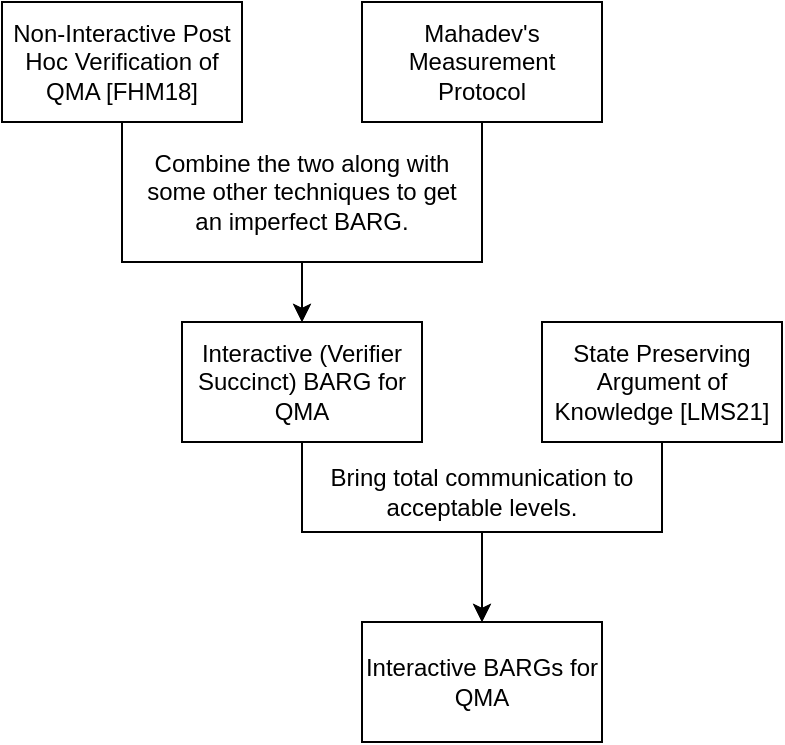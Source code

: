 <mxfile version="22.0.8" type="github">
  <diagram name="Page-1" id="knsuuLYSr0ch21Z2ep3a">
    <mxGraphModel dx="1434" dy="827" grid="1" gridSize="10" guides="1" tooltips="1" connect="1" arrows="1" fold="1" page="1" pageScale="1" pageWidth="850" pageHeight="1100" math="0" shadow="0">
      <root>
        <mxCell id="0" />
        <mxCell id="1" parent="0" />
        <mxCell id="YPjdYbhZf6CEotD-gnbq-1" style="edgeStyle=orthogonalEdgeStyle;rounded=0;orthogonalLoop=1;jettySize=auto;html=1;exitX=0.5;exitY=1;exitDx=0;exitDy=0;entryX=0.5;entryY=0;entryDx=0;entryDy=0;" edge="1" parent="1" source="DR5VC4Ss77LQuogKUgTp-1" target="DR5VC4Ss77LQuogKUgTp-12">
          <mxGeometry relative="1" as="geometry">
            <Array as="points">
              <mxPoint x="250" y="140" />
              <mxPoint x="160" y="140" />
            </Array>
          </mxGeometry>
        </mxCell>
        <mxCell id="DR5VC4Ss77LQuogKUgTp-1" value="Mahadev&#39;s Measurement Protocol" style="rounded=0;whiteSpace=wrap;html=1;" parent="1" vertex="1">
          <mxGeometry x="190" y="10" width="120" height="60" as="geometry" />
        </mxCell>
        <mxCell id="DR5VC4Ss77LQuogKUgTp-28" style="edgeStyle=orthogonalEdgeStyle;rounded=0;orthogonalLoop=1;jettySize=auto;html=1;exitX=0.5;exitY=1;exitDx=0;exitDy=0;entryX=0.5;entryY=0;entryDx=0;entryDy=0;" parent="1" source="DR5VC4Ss77LQuogKUgTp-4" target="DR5VC4Ss77LQuogKUgTp-26" edge="1">
          <mxGeometry relative="1" as="geometry" />
        </mxCell>
        <mxCell id="DR5VC4Ss77LQuogKUgTp-4" value="State Preserving Argument of Knowledge [LMS21]" style="rounded=0;whiteSpace=wrap;html=1;" parent="1" vertex="1">
          <mxGeometry x="280" y="170" width="120" height="60" as="geometry" />
        </mxCell>
        <mxCell id="DR5VC4Ss77LQuogKUgTp-8" style="edgeStyle=orthogonalEdgeStyle;rounded=0;orthogonalLoop=1;jettySize=auto;html=1;exitX=0;exitY=0.5;exitDx=0;exitDy=0;exitPerimeter=0;" parent="1" edge="1">
          <mxGeometry relative="1" as="geometry">
            <mxPoint x="340" y="120" as="targetPoint" />
            <mxPoint x="340" y="120" as="sourcePoint" />
          </mxGeometry>
        </mxCell>
        <mxCell id="DR5VC4Ss77LQuogKUgTp-25" style="edgeStyle=orthogonalEdgeStyle;rounded=0;orthogonalLoop=1;jettySize=auto;html=1;exitX=0.5;exitY=1;exitDx=0;exitDy=0;entryX=0.5;entryY=0;entryDx=0;entryDy=0;" parent="1" source="DR5VC4Ss77LQuogKUgTp-11" target="DR5VC4Ss77LQuogKUgTp-12" edge="1">
          <mxGeometry relative="1" as="geometry">
            <Array as="points">
              <mxPoint x="70" y="140" />
              <mxPoint x="160" y="140" />
            </Array>
          </mxGeometry>
        </mxCell>
        <mxCell id="DR5VC4Ss77LQuogKUgTp-11" value="Non-Interactive Post Hoc Verification of QMA [FHM18]" style="rounded=0;whiteSpace=wrap;html=1;" parent="1" vertex="1">
          <mxGeometry x="10" y="10" width="120" height="60" as="geometry" />
        </mxCell>
        <mxCell id="DR5VC4Ss77LQuogKUgTp-27" style="edgeStyle=orthogonalEdgeStyle;rounded=0;orthogonalLoop=1;jettySize=auto;html=1;exitX=0.5;exitY=1;exitDx=0;exitDy=0;entryX=0.5;entryY=0;entryDx=0;entryDy=0;" parent="1" source="DR5VC4Ss77LQuogKUgTp-12" target="DR5VC4Ss77LQuogKUgTp-26" edge="1">
          <mxGeometry relative="1" as="geometry" />
        </mxCell>
        <mxCell id="DR5VC4Ss77LQuogKUgTp-12" value="Interactive (Verifier Succinct) BARG for QMA" style="rounded=0;whiteSpace=wrap;html=1;" parent="1" vertex="1">
          <mxGeometry x="100" y="170" width="120" height="60" as="geometry" />
        </mxCell>
        <mxCell id="DR5VC4Ss77LQuogKUgTp-26" value="Interactive BARGs for QMA" style="rounded=0;whiteSpace=wrap;html=1;" parent="1" vertex="1">
          <mxGeometry x="190" y="320" width="120" height="60" as="geometry" />
        </mxCell>
        <mxCell id="DR5VC4Ss77LQuogKUgTp-31" value="Bring total communication to acceptable levels." style="text;html=1;strokeColor=none;fillColor=none;align=center;verticalAlign=middle;whiteSpace=wrap;rounded=0;" parent="1" vertex="1">
          <mxGeometry x="165" y="230" width="170" height="50" as="geometry" />
        </mxCell>
        <mxCell id="DR5VC4Ss77LQuogKUgTp-32" value="Combine the two along with some other techniques to get an imperfect BARG." style="text;html=1;strokeColor=none;fillColor=none;align=center;verticalAlign=middle;whiteSpace=wrap;rounded=0;" parent="1" vertex="1">
          <mxGeometry x="75" y="80" width="170" height="50" as="geometry" />
        </mxCell>
      </root>
    </mxGraphModel>
  </diagram>
</mxfile>
